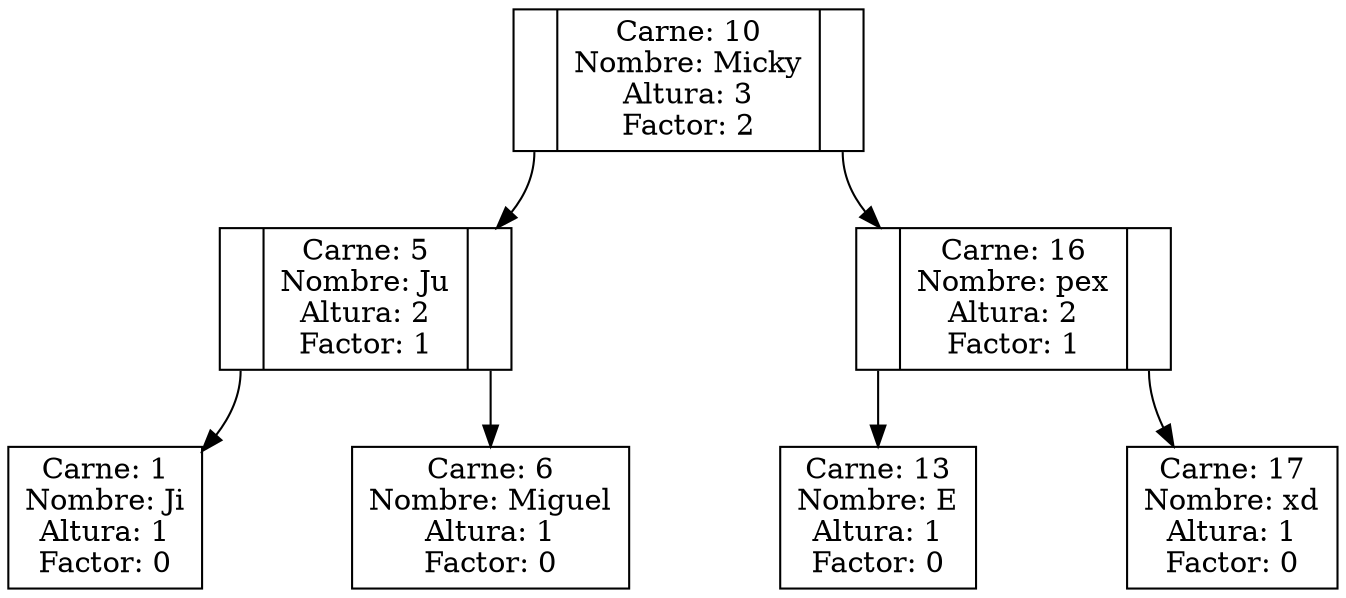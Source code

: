 digraph grafico{
node [shape = record];
graph [nodesep = 1];
rankdir=TB;
"10"[label= "<C0>| Carne: 10\nNombre: Micky\nAltura: 3\nFactor: 2|<C1>"];
"5"[label= "<C0>| Carne: 5\nNombre: Ju\nAltura: 2\nFactor: 1|<C1>"];
"1"[label= "Carne: 1\nNombre: Ji\nAltura: 1\nFactor: 0"];
"5":C0->"1";
"6"[label= "Carne: 6\nNombre: Miguel\nAltura: 1\nFactor: 0"];
"5":C1->"6";
{rank=same; "1" "6" }
"10":C0->"5";
"16"[label= "<C0>| Carne: 16\nNombre: pex\nAltura: 2\nFactor: 1|<C1>"];
"13"[label= "Carne: 13\nNombre: E\nAltura: 1\nFactor: 0"];
"16":C0->"13";
"17"[label= "Carne: 17\nNombre: xd\nAltura: 1\nFactor: 0"];
"16":C1->"17";
{rank=same; "13" "17" }
"10":C1->"16";
{rank=same; "5" "16" }
}